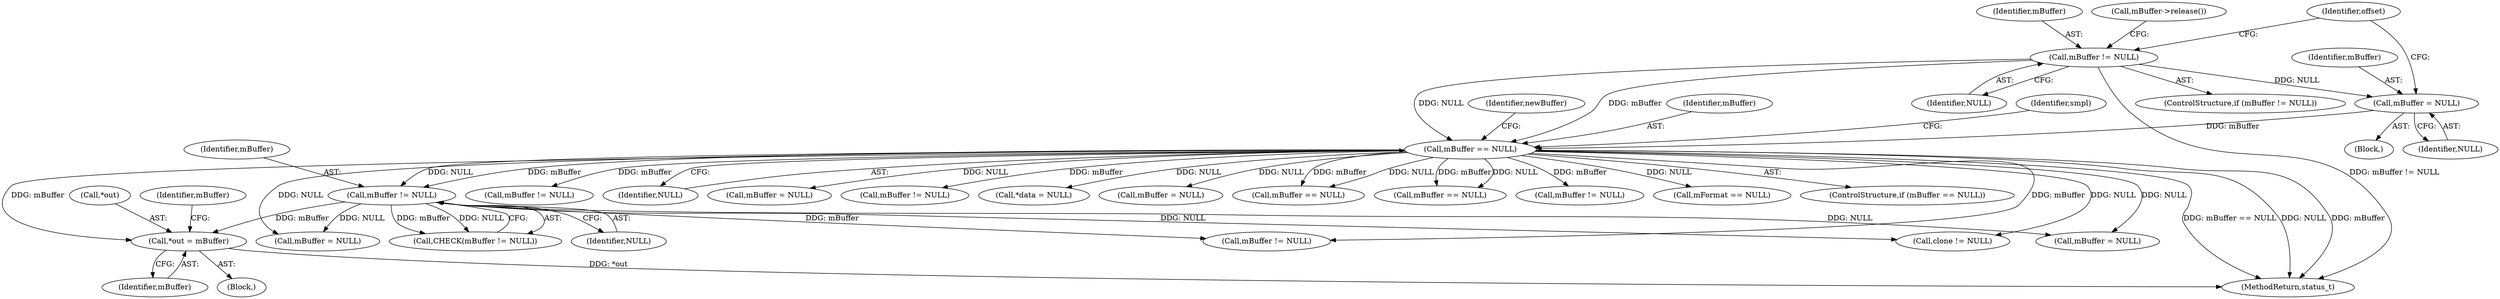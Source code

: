digraph "0_Android_5403587a74aee2fb57076528c3927851531c8afb@pointer" {
"1000491" [label="(Call,*out = mBuffer)"];
"1000456" [label="(Call,mBuffer != NULL)"];
"1000255" [label="(Call,mBuffer == NULL)"];
"1000234" [label="(Call,mBuffer = NULL)"];
"1000229" [label="(Call,mBuffer != NULL)"];
"1000717" [label="(Call,mBuffer != NULL)"];
"1000490" [label="(Block,)"];
"1000942" [label="(MethodReturn,status_t)"];
"1000491" [label="(Call,*out = mBuffer)"];
"1000495" [label="(Call,mBuffer = NULL)"];
"1000257" [label="(Identifier,NULL)"];
"1000232" [label="(Block,)"];
"1000256" [label="(Identifier,mBuffer)"];
"1000496" [label="(Identifier,mBuffer)"];
"1000448" [label="(Call,mBuffer = NULL)"];
"1000458" [label="(Identifier,NULL)"];
"1000359" [label="(Identifier,smpl)"];
"1000546" [label="(Call,clone != NULL)"];
"1000536" [label="(Call,mBuffer = NULL)"];
"1000457" [label="(Identifier,mBuffer)"];
"1000494" [label="(Identifier,mBuffer)"];
"1000902" [label="(Call,mBuffer != NULL)"];
"1000492" [label="(Call,*out)"];
"1000230" [label="(Identifier,mBuffer)"];
"1000229" [label="(Call,mBuffer != NULL)"];
"1000608" [label="(Call,*data = NULL)"];
"1000255" [label="(Call,mBuffer == NULL)"];
"1000235" [label="(Identifier,mBuffer)"];
"1000423" [label="(Call,mBuffer = NULL)"];
"1000228" [label="(ControlStructure,if (mBuffer != NULL))"];
"1000233" [label="(Call,mBuffer->release())"];
"1000338" [label="(Call,mBuffer == NULL)"];
"1000620" [label="(Call,mBuffer == NULL)"];
"1000260" [label="(Identifier,newBuffer)"];
"1000682" [label="(Call,mBuffer != NULL)"];
"1000455" [label="(Call,CHECK(mBuffer != NULL))"];
"1000231" [label="(Identifier,NULL)"];
"1000234" [label="(Call,mBuffer = NULL)"];
"1000644" [label="(Call,mFormat == NULL)"];
"1000236" [label="(Identifier,NULL)"];
"1000456" [label="(Call,mBuffer != NULL)"];
"1000239" [label="(Identifier,offset)"];
"1000555" [label="(Call,mBuffer != NULL)"];
"1000254" [label="(ControlStructure,if (mBuffer == NULL))"];
"1000491" -> "1000490"  [label="AST: "];
"1000491" -> "1000494"  [label="CFG: "];
"1000492" -> "1000491"  [label="AST: "];
"1000494" -> "1000491"  [label="AST: "];
"1000496" -> "1000491"  [label="CFG: "];
"1000491" -> "1000942"  [label="DDG: *out"];
"1000456" -> "1000491"  [label="DDG: mBuffer"];
"1000255" -> "1000491"  [label="DDG: mBuffer"];
"1000456" -> "1000455"  [label="AST: "];
"1000456" -> "1000458"  [label="CFG: "];
"1000457" -> "1000456"  [label="AST: "];
"1000458" -> "1000456"  [label="AST: "];
"1000455" -> "1000456"  [label="CFG: "];
"1000456" -> "1000455"  [label="DDG: mBuffer"];
"1000456" -> "1000455"  [label="DDG: NULL"];
"1000255" -> "1000456"  [label="DDG: mBuffer"];
"1000255" -> "1000456"  [label="DDG: NULL"];
"1000456" -> "1000495"  [label="DDG: NULL"];
"1000456" -> "1000536"  [label="DDG: NULL"];
"1000456" -> "1000546"  [label="DDG: NULL"];
"1000456" -> "1000555"  [label="DDG: mBuffer"];
"1000255" -> "1000254"  [label="AST: "];
"1000255" -> "1000257"  [label="CFG: "];
"1000256" -> "1000255"  [label="AST: "];
"1000257" -> "1000255"  [label="AST: "];
"1000260" -> "1000255"  [label="CFG: "];
"1000359" -> "1000255"  [label="CFG: "];
"1000255" -> "1000942"  [label="DDG: mBuffer == NULL"];
"1000255" -> "1000942"  [label="DDG: NULL"];
"1000255" -> "1000942"  [label="DDG: mBuffer"];
"1000234" -> "1000255"  [label="DDG: mBuffer"];
"1000229" -> "1000255"  [label="DDG: mBuffer"];
"1000229" -> "1000255"  [label="DDG: NULL"];
"1000255" -> "1000338"  [label="DDG: mBuffer"];
"1000255" -> "1000338"  [label="DDG: NULL"];
"1000255" -> "1000423"  [label="DDG: NULL"];
"1000255" -> "1000448"  [label="DDG: NULL"];
"1000255" -> "1000495"  [label="DDG: NULL"];
"1000255" -> "1000536"  [label="DDG: NULL"];
"1000255" -> "1000546"  [label="DDG: NULL"];
"1000255" -> "1000555"  [label="DDG: mBuffer"];
"1000255" -> "1000608"  [label="DDG: NULL"];
"1000255" -> "1000620"  [label="DDG: mBuffer"];
"1000255" -> "1000620"  [label="DDG: NULL"];
"1000255" -> "1000644"  [label="DDG: NULL"];
"1000255" -> "1000682"  [label="DDG: mBuffer"];
"1000255" -> "1000717"  [label="DDG: mBuffer"];
"1000255" -> "1000902"  [label="DDG: mBuffer"];
"1000234" -> "1000232"  [label="AST: "];
"1000234" -> "1000236"  [label="CFG: "];
"1000235" -> "1000234"  [label="AST: "];
"1000236" -> "1000234"  [label="AST: "];
"1000239" -> "1000234"  [label="CFG: "];
"1000229" -> "1000234"  [label="DDG: NULL"];
"1000229" -> "1000228"  [label="AST: "];
"1000229" -> "1000231"  [label="CFG: "];
"1000230" -> "1000229"  [label="AST: "];
"1000231" -> "1000229"  [label="AST: "];
"1000233" -> "1000229"  [label="CFG: "];
"1000239" -> "1000229"  [label="CFG: "];
"1000229" -> "1000942"  [label="DDG: mBuffer != NULL"];
}
